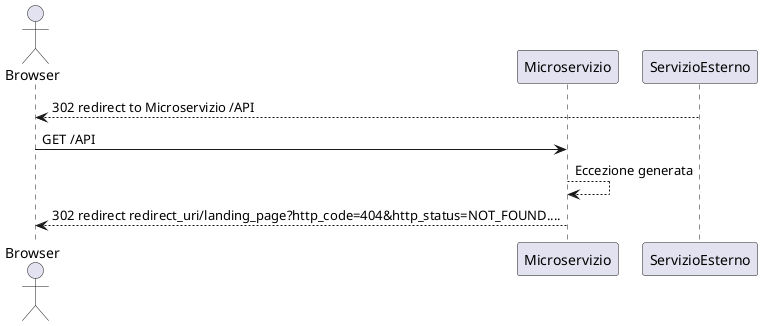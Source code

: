 @startuml
actor Browser
participant Microservizio
participant ServizioEsterno

ServizioEsterno --> Browser: 302 redirect to Microservizio /API
Browser -> Microservizio: GET /API
Microservizio --> Microservizio: Eccezione generata
Microservizio --> Browser: 302 redirect redirect_uri/landing_page?http_code=404&http_status=NOT_FOUND....




@enduml